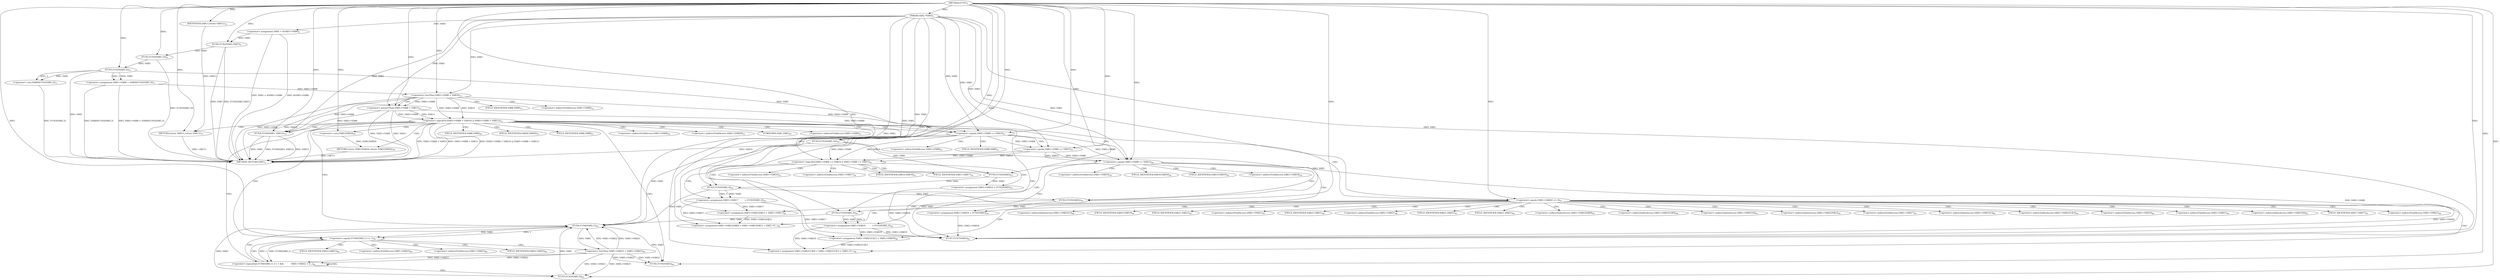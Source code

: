 digraph "FUN1" {  
"8" [label = <(METHOD,FUN1)<SUB>1</SUB>> ]
"171" [label = <(METHOD_RETURN,VAR1)<SUB>1</SUB>> ]
"9" [label = <(PARAM,VAR2 *VAR3)<SUB>1</SUB>> ]
"12" [label = <(&lt;operator&gt;.assignment,VAR5 = &amp;VAR3-&gt;VAR6)<SUB>4</SUB>> ]
"18" [label = <(FUN2,FUN2(VAR5,VAR7))<SUB>6</SUB>> ]
"21" [label = <(FUN3,FUN3(VAR5,10))<SUB>8</SUB>> ]
"24" [label = <(&lt;operator&gt;.assignment,VAR3-&gt;VAR8 = (VAR9)FUN3(VAR5,3))<SUB>11</SUB>> ]
"51" [label = <(FUN3,FUN3(VAR5,16))<SUB>19</SUB>> ]
"163" [label = <(FUN5,FUN5(VAR5))<SUB>64</SUB>> ]
"165" [label = <(FUN7,FUN7(VAR3))<SUB>65</SUB>> ]
"167" [label = <(RETURN,return (VAR1)VAR24;,return (VAR1)VAR24;)<SUB>67</SUB>> ]
"34" [label = <(&lt;operator&gt;.logicalOr,(VAR3-&gt;VAR8 &lt; VAR10) || (VAR3-&gt;VAR8 &gt; VAR11))<SUB>12</SUB>> ]
"55" [label = <(&lt;operator&gt;.logicalOr,VAR3-&gt;VAR8 == VAR14 || VAR3-&gt;VAR8 == VAR15)<SUB>21</SUB>> ]
"81" [label = <(&lt;operator&gt;.equals,VAR3-&gt;VAR8 == VAR15)<SUB>26</SUB>> ]
"101" [label = <(&lt;operator&gt;.equals,VAR3-&gt;VAR20 == 0)<SUB>33</SUB>> ]
"146" [label = <(&lt;operator&gt;.logicalAnd,FUN6(VAR5,1) == 1 &amp;&amp;
           VAR5-&gt;VAR22 &lt; V...)<SUB>59</SUB>> ]
"168" [label = <(&lt;operator&gt;.cast,(VAR1)VAR24)<SUB>67</SUB>> ]
"28" [label = <(&lt;operator&gt;.cast,(VAR9)FUN3(VAR5,3))<SUB>11</SUB>> ]
"46" [label = <(FUN4,FUN4(VAR3, VAR12))<SUB>14</SUB>> ]
"49" [label = <(RETURN,return VAR13;,return VAR13;)<SUB>15</SUB>> ]
"67" [label = <(&lt;operator&gt;.assignment,VAR3-&gt;VAR16 = FUN5(VAR5))<SUB>23</SUB>> ]
"73" [label = <(&lt;operator&gt;.assignment,VAR3-&gt;VAR17          = FUN3(VAR5,3))<SUB>24</SUB>> ]
"87" [label = <(&lt;operator&gt;.assignment,VAR3-&gt;VAR18 = FUN5(VAR5))<SUB>28</SUB>> ]
"93" [label = <(&lt;operator&gt;.assignment,VAR3-&gt;VAR19          = FUN3(VAR5,3))<SUB>29</SUB>> ]
"107" [label = <(&lt;operator&gt;.assignment,VAR3-&gt;VAR21[0][0] = VAR3-&gt;VAR21[0][1] = VAR3-&gt;V...)<SUB>45</SUB>> ]
"126" [label = <(&lt;operator&gt;.assignment,VAR3-&gt;VAR21[1][0] = VAR3-&gt;VAR21[1][1] = VAR3-&gt;V...)<SUB>46</SUB>> ]
"160" [label = <(FUN3,FUN3(VAR5,9))<SUB>62</SUB>> ]
"30" [label = <(FUN3,FUN3(VAR5,3))<SUB>11</SUB>> ]
"35" [label = <(&lt;operator&gt;.lessThan,VAR3-&gt;VAR8 &lt; VAR10)<SUB>12</SUB>> ]
"40" [label = <(&lt;operator&gt;.greaterThan,VAR3-&gt;VAR8 &gt; VAR11)<SUB>12</SUB>> ]
"50" [label = <(IDENTIFIER,VAR13,return VAR13;)<SUB>15</SUB>> ]
"56" [label = <(&lt;operator&gt;.equals,VAR3-&gt;VAR8 == VAR14)<SUB>21</SUB>> ]
"61" [label = <(&lt;operator&gt;.equals,VAR3-&gt;VAR8 == VAR15)<SUB>21</SUB>> ]
"147" [label = <(&lt;operator&gt;.equals,FUN6(VAR5,1) == 1)<SUB>59</SUB>> ]
"152" [label = <(&lt;operator&gt;.lessThan,VAR5-&gt;VAR22 &lt; VAR5-&gt;VAR23)<SUB>60</SUB>> ]
"71" [label = <(FUN5,FUN5(VAR5))<SUB>23</SUB>> ]
"77" [label = <(FUN3,FUN3(VAR5,3))<SUB>24</SUB>> ]
"91" [label = <(FUN5,FUN5(VAR5))<SUB>28</SUB>> ]
"97" [label = <(FUN3,FUN3(VAR5,3))<SUB>29</SUB>> ]
"115" [label = <(&lt;operator&gt;.assignment,VAR3-&gt;VAR21[0][1] = VAR3-&gt;VAR17)<SUB>45</SUB>> ]
"134" [label = <(&lt;operator&gt;.assignment,VAR3-&gt;VAR21[1][1] = VAR3-&gt;VAR19)<SUB>46</SUB>> ]
"148" [label = <(FUN6,FUN6(VAR5,1))<SUB>59</SUB>> ]
"82" [label = <(&lt;operator&gt;.indirectFieldAccess,VAR3-&gt;VAR8)<SUB>26</SUB>> ]
"102" [label = <(&lt;operator&gt;.indirectFieldAccess,VAR3-&gt;VAR20)<SUB>33</SUB>> ]
"169" [label = <(UNKNOWN,VAR1,VAR1)<SUB>67</SUB>> ]
"41" [label = <(&lt;operator&gt;.indirectFieldAccess,VAR3-&gt;VAR8)<SUB>12</SUB>> ]
"57" [label = <(&lt;operator&gt;.indirectFieldAccess,VAR3-&gt;VAR8)<SUB>21</SUB>> ]
"62" [label = <(&lt;operator&gt;.indirectFieldAccess,VAR3-&gt;VAR8)<SUB>21</SUB>> ]
"68" [label = <(&lt;operator&gt;.indirectFieldAccess,VAR3-&gt;VAR16)<SUB>23</SUB>> ]
"74" [label = <(&lt;operator&gt;.indirectFieldAccess,VAR3-&gt;VAR17)<SUB>24</SUB>> ]
"84" [label = <(FIELD_IDENTIFIER,VAR8,VAR8)<SUB>26</SUB>> ]
"88" [label = <(&lt;operator&gt;.indirectFieldAccess,VAR3-&gt;VAR18)<SUB>28</SUB>> ]
"94" [label = <(&lt;operator&gt;.indirectFieldAccess,VAR3-&gt;VAR19)<SUB>29</SUB>> ]
"104" [label = <(FIELD_IDENTIFIER,VAR20,VAR20)<SUB>33</SUB>> ]
"108" [label = <(&lt;operator&gt;.indirectIndexAccess,VAR3-&gt;VAR21[0][0])<SUB>45</SUB>> ]
"127" [label = <(&lt;operator&gt;.indirectIndexAccess,VAR3-&gt;VAR21[1][0])<SUB>46</SUB>> ]
"153" [label = <(&lt;operator&gt;.indirectFieldAccess,VAR5-&gt;VAR22)<SUB>60</SUB>> ]
"156" [label = <(&lt;operator&gt;.indirectFieldAccess,VAR5-&gt;VAR23)<SUB>60</SUB>> ]
"43" [label = <(FIELD_IDENTIFIER,VAR8,VAR8)<SUB>12</SUB>> ]
"59" [label = <(FIELD_IDENTIFIER,VAR8,VAR8)<SUB>21</SUB>> ]
"64" [label = <(FIELD_IDENTIFIER,VAR8,VAR8)<SUB>21</SUB>> ]
"70" [label = <(FIELD_IDENTIFIER,VAR16,VAR16)<SUB>23</SUB>> ]
"76" [label = <(FIELD_IDENTIFIER,VAR17,VAR17)<SUB>24</SUB>> ]
"90" [label = <(FIELD_IDENTIFIER,VAR18,VAR18)<SUB>28</SUB>> ]
"96" [label = <(FIELD_IDENTIFIER,VAR19,VAR19)<SUB>29</SUB>> ]
"109" [label = <(&lt;operator&gt;.indirectIndexAccess,VAR3-&gt;VAR21[0])<SUB>45</SUB>> ]
"116" [label = <(&lt;operator&gt;.indirectIndexAccess,VAR3-&gt;VAR21[0][1])<SUB>45</SUB>> ]
"123" [label = <(&lt;operator&gt;.indirectFieldAccess,VAR3-&gt;VAR17)<SUB>45</SUB>> ]
"128" [label = <(&lt;operator&gt;.indirectIndexAccess,VAR3-&gt;VAR21[1])<SUB>46</SUB>> ]
"135" [label = <(&lt;operator&gt;.indirectIndexAccess,VAR3-&gt;VAR21[1][1])<SUB>46</SUB>> ]
"142" [label = <(&lt;operator&gt;.indirectFieldAccess,VAR3-&gt;VAR19)<SUB>46</SUB>> ]
"155" [label = <(FIELD_IDENTIFIER,VAR22,VAR22)<SUB>60</SUB>> ]
"158" [label = <(FIELD_IDENTIFIER,VAR23,VAR23)<SUB>60</SUB>> ]
"110" [label = <(&lt;operator&gt;.indirectFieldAccess,VAR3-&gt;VAR21)<SUB>45</SUB>> ]
"117" [label = <(&lt;operator&gt;.indirectIndexAccess,VAR3-&gt;VAR21[0])<SUB>45</SUB>> ]
"125" [label = <(FIELD_IDENTIFIER,VAR17,VAR17)<SUB>45</SUB>> ]
"129" [label = <(&lt;operator&gt;.indirectFieldAccess,VAR3-&gt;VAR21)<SUB>46</SUB>> ]
"136" [label = <(&lt;operator&gt;.indirectIndexAccess,VAR3-&gt;VAR21[1])<SUB>46</SUB>> ]
"144" [label = <(FIELD_IDENTIFIER,VAR19,VAR19)<SUB>46</SUB>> ]
"112" [label = <(FIELD_IDENTIFIER,VAR21,VAR21)<SUB>45</SUB>> ]
"118" [label = <(&lt;operator&gt;.indirectFieldAccess,VAR3-&gt;VAR21)<SUB>45</SUB>> ]
"131" [label = <(FIELD_IDENTIFIER,VAR21,VAR21)<SUB>46</SUB>> ]
"137" [label = <(&lt;operator&gt;.indirectFieldAccess,VAR3-&gt;VAR21)<SUB>46</SUB>> ]
"120" [label = <(FIELD_IDENTIFIER,VAR21,VAR21)<SUB>45</SUB>> ]
"139" [label = <(FIELD_IDENTIFIER,VAR21,VAR21)<SUB>46</SUB>> ]
  "167" -> "171"  [ label = "DDG: &lt;RET&gt;"] 
  "49" -> "171"  [ label = "DDG: &lt;RET&gt;"] 
  "12" -> "171"  [ label = "DDG: &amp;VAR3-&gt;VAR6"] 
  "12" -> "171"  [ label = "DDG: VAR5 = &amp;VAR3-&gt;VAR6"] 
  "18" -> "171"  [ label = "DDG: FUN2(VAR5,VAR7)"] 
  "21" -> "171"  [ label = "DDG: FUN3(VAR5,10)"] 
  "30" -> "171"  [ label = "DDG: VAR5"] 
  "28" -> "171"  [ label = "DDG: FUN3(VAR5,3)"] 
  "24" -> "171"  [ label = "DDG: (VAR9)FUN3(VAR5,3)"] 
  "24" -> "171"  [ label = "DDG: VAR3-&gt;VAR8 = (VAR9)FUN3(VAR5,3)"] 
  "35" -> "171"  [ label = "DDG: VAR3-&gt;VAR8"] 
  "34" -> "171"  [ label = "DDG: VAR3-&gt;VAR8 &lt; VAR10"] 
  "40" -> "171"  [ label = "DDG: VAR3-&gt;VAR8"] 
  "34" -> "171"  [ label = "DDG: VAR3-&gt;VAR8 &gt; VAR11"] 
  "34" -> "171"  [ label = "DDG: (VAR3-&gt;VAR8 &lt; VAR10) || (VAR3-&gt;VAR8 &gt; VAR11)"] 
  "46" -> "171"  [ label = "DDG: VAR3"] 
  "46" -> "171"  [ label = "DDG: FUN4(VAR3, VAR12)"] 
  "56" -> "171"  [ label = "DDG: VAR14"] 
  "40" -> "171"  [ label = "DDG: VAR11"] 
  "18" -> "171"  [ label = "DDG: VAR7"] 
  "46" -> "171"  [ label = "DDG: VAR12"] 
  "35" -> "171"  [ label = "DDG: VAR10"] 
  "8" -> "9"  [ label = "DDG: "] 
  "9" -> "12"  [ label = "DDG: VAR3"] 
  "30" -> "24"  [ label = "DDG: VAR5"] 
  "30" -> "24"  [ label = "DDG: 3"] 
  "168" -> "167"  [ label = "DDG: (VAR1)VAR24"] 
  "12" -> "18"  [ label = "DDG: VAR5"] 
  "8" -> "18"  [ label = "DDG: "] 
  "18" -> "21"  [ label = "DDG: VAR5"] 
  "8" -> "21"  [ label = "DDG: "] 
  "30" -> "51"  [ label = "DDG: VAR5"] 
  "8" -> "51"  [ label = "DDG: "] 
  "148" -> "163"  [ label = "DDG: VAR5"] 
  "152" -> "163"  [ label = "DDG: VAR5-&gt;VAR22"] 
  "152" -> "163"  [ label = "DDG: VAR5-&gt;VAR23"] 
  "8" -> "163"  [ label = "DDG: "] 
  "9" -> "165"  [ label = "DDG: VAR3"] 
  "67" -> "165"  [ label = "DDG: VAR3-&gt;VAR16"] 
  "73" -> "165"  [ label = "DDG: VAR3-&gt;VAR17"] 
  "81" -> "165"  [ label = "DDG: VAR3-&gt;VAR8"] 
  "87" -> "165"  [ label = "DDG: VAR3-&gt;VAR18"] 
  "93" -> "165"  [ label = "DDG: VAR3-&gt;VAR19"] 
  "101" -> "165"  [ label = "DDG: VAR3-&gt;VAR20"] 
  "8" -> "165"  [ label = "DDG: "] 
  "8" -> "168"  [ label = "DDG: "] 
  "30" -> "28"  [ label = "DDG: VAR5"] 
  "30" -> "28"  [ label = "DDG: 3"] 
  "35" -> "34"  [ label = "DDG: VAR3-&gt;VAR8"] 
  "35" -> "34"  [ label = "DDG: VAR10"] 
  "40" -> "34"  [ label = "DDG: VAR3-&gt;VAR8"] 
  "40" -> "34"  [ label = "DDG: VAR11"] 
  "50" -> "49"  [ label = "DDG: VAR13"] 
  "8" -> "49"  [ label = "DDG: "] 
  "56" -> "55"  [ label = "DDG: VAR3-&gt;VAR8"] 
  "56" -> "55"  [ label = "DDG: VAR14"] 
  "61" -> "55"  [ label = "DDG: VAR3-&gt;VAR8"] 
  "61" -> "55"  [ label = "DDG: VAR15"] 
  "71" -> "67"  [ label = "DDG: VAR5"] 
  "77" -> "73"  [ label = "DDG: VAR5"] 
  "77" -> "73"  [ label = "DDG: 3"] 
  "9" -> "81"  [ label = "DDG: VAR3"] 
  "56" -> "81"  [ label = "DDG: VAR3-&gt;VAR8"] 
  "61" -> "81"  [ label = "DDG: VAR3-&gt;VAR8"] 
  "61" -> "81"  [ label = "DDG: VAR15"] 
  "8" -> "81"  [ label = "DDG: "] 
  "91" -> "87"  [ label = "DDG: VAR5"] 
  "97" -> "93"  [ label = "DDG: VAR5"] 
  "97" -> "93"  [ label = "DDG: 3"] 
  "9" -> "101"  [ label = "DDG: VAR3"] 
  "8" -> "101"  [ label = "DDG: "] 
  "115" -> "107"  [ label = "DDG: VAR3-&gt;VAR21[0][1]"] 
  "9" -> "107"  [ label = "DDG: VAR3"] 
  "73" -> "107"  [ label = "DDG: VAR3-&gt;VAR17"] 
  "134" -> "126"  [ label = "DDG: VAR3-&gt;VAR21[1][1]"] 
  "9" -> "126"  [ label = "DDG: VAR3"] 
  "93" -> "126"  [ label = "DDG: VAR3-&gt;VAR19"] 
  "147" -> "146"  [ label = "DDG: FUN6(VAR5,1)"] 
  "147" -> "146"  [ label = "DDG: 1"] 
  "152" -> "146"  [ label = "DDG: VAR5-&gt;VAR22"] 
  "152" -> "146"  [ label = "DDG: VAR5-&gt;VAR23"] 
  "21" -> "30"  [ label = "DDG: VAR5"] 
  "8" -> "30"  [ label = "DDG: "] 
  "9" -> "35"  [ label = "DDG: VAR3"] 
  "24" -> "35"  [ label = "DDG: VAR3-&gt;VAR8"] 
  "8" -> "35"  [ label = "DDG: "] 
  "9" -> "40"  [ label = "DDG: VAR3"] 
  "35" -> "40"  [ label = "DDG: VAR3-&gt;VAR8"] 
  "8" -> "40"  [ label = "DDG: "] 
  "9" -> "46"  [ label = "DDG: VAR3"] 
  "35" -> "46"  [ label = "DDG: VAR3-&gt;VAR8"] 
  "40" -> "46"  [ label = "DDG: VAR3-&gt;VAR8"] 
  "8" -> "46"  [ label = "DDG: "] 
  "8" -> "50"  [ label = "DDG: "] 
  "9" -> "56"  [ label = "DDG: VAR3"] 
  "35" -> "56"  [ label = "DDG: VAR3-&gt;VAR8"] 
  "40" -> "56"  [ label = "DDG: VAR3-&gt;VAR8"] 
  "8" -> "56"  [ label = "DDG: "] 
  "9" -> "61"  [ label = "DDG: VAR3"] 
  "56" -> "61"  [ label = "DDG: VAR3-&gt;VAR8"] 
  "8" -> "61"  [ label = "DDG: "] 
  "148" -> "147"  [ label = "DDG: VAR5"] 
  "148" -> "147"  [ label = "DDG: 1"] 
  "8" -> "147"  [ label = "DDG: "] 
  "148" -> "152"  [ label = "DDG: VAR5"] 
  "148" -> "160"  [ label = "DDG: VAR5"] 
  "152" -> "160"  [ label = "DDG: VAR5-&gt;VAR22"] 
  "152" -> "160"  [ label = "DDG: VAR5-&gt;VAR23"] 
  "8" -> "160"  [ label = "DDG: "] 
  "51" -> "71"  [ label = "DDG: VAR5"] 
  "8" -> "71"  [ label = "DDG: "] 
  "71" -> "77"  [ label = "DDG: VAR5"] 
  "8" -> "77"  [ label = "DDG: "] 
  "51" -> "91"  [ label = "DDG: VAR5"] 
  "77" -> "91"  [ label = "DDG: VAR5"] 
  "8" -> "91"  [ label = "DDG: "] 
  "91" -> "97"  [ label = "DDG: VAR5"] 
  "8" -> "97"  [ label = "DDG: "] 
  "9" -> "115"  [ label = "DDG: VAR3"] 
  "73" -> "115"  [ label = "DDG: VAR3-&gt;VAR17"] 
  "9" -> "134"  [ label = "DDG: VAR3"] 
  "93" -> "134"  [ label = "DDG: VAR3-&gt;VAR19"] 
  "51" -> "148"  [ label = "DDG: VAR5"] 
  "77" -> "148"  [ label = "DDG: VAR5"] 
  "97" -> "148"  [ label = "DDG: VAR5"] 
  "152" -> "148"  [ label = "DDG: VAR5-&gt;VAR22"] 
  "152" -> "148"  [ label = "DDG: VAR5-&gt;VAR23"] 
  "160" -> "148"  [ label = "DDG: VAR5"] 
  "8" -> "148"  [ label = "DDG: "] 
  "34" -> "167"  [ label = "CDG: "] 
  "34" -> "51"  [ label = "CDG: "] 
  "34" -> "57"  [ label = "CDG: "] 
  "34" -> "146"  [ label = "CDG: "] 
  "34" -> "81"  [ label = "CDG: "] 
  "34" -> "169"  [ label = "CDG: "] 
  "34" -> "84"  [ label = "CDG: "] 
  "34" -> "163"  [ label = "CDG: "] 
  "34" -> "102"  [ label = "CDG: "] 
  "34" -> "56"  [ label = "CDG: "] 
  "34" -> "104"  [ label = "CDG: "] 
  "34" -> "168"  [ label = "CDG: "] 
  "34" -> "59"  [ label = "CDG: "] 
  "34" -> "101"  [ label = "CDG: "] 
  "34" -> "148"  [ label = "CDG: "] 
  "34" -> "49"  [ label = "CDG: "] 
  "34" -> "46"  [ label = "CDG: "] 
  "34" -> "82"  [ label = "CDG: "] 
  "34" -> "165"  [ label = "CDG: "] 
  "34" -> "147"  [ label = "CDG: "] 
  "34" -> "55"  [ label = "CDG: "] 
  "55" -> "68"  [ label = "CDG: "] 
  "55" -> "73"  [ label = "CDG: "] 
  "55" -> "77"  [ label = "CDG: "] 
  "55" -> "67"  [ label = "CDG: "] 
  "55" -> "74"  [ label = "CDG: "] 
  "55" -> "76"  [ label = "CDG: "] 
  "55" -> "70"  [ label = "CDG: "] 
  "55" -> "71"  [ label = "CDG: "] 
  "81" -> "94"  [ label = "CDG: "] 
  "81" -> "96"  [ label = "CDG: "] 
  "81" -> "87"  [ label = "CDG: "] 
  "81" -> "97"  [ label = "CDG: "] 
  "81" -> "91"  [ label = "CDG: "] 
  "81" -> "93"  [ label = "CDG: "] 
  "81" -> "90"  [ label = "CDG: "] 
  "81" -> "88"  [ label = "CDG: "] 
  "101" -> "107"  [ label = "CDG: "] 
  "101" -> "115"  [ label = "CDG: "] 
  "101" -> "120"  [ label = "CDG: "] 
  "101" -> "136"  [ label = "CDG: "] 
  "101" -> "128"  [ label = "CDG: "] 
  "101" -> "131"  [ label = "CDG: "] 
  "101" -> "144"  [ label = "CDG: "] 
  "101" -> "112"  [ label = "CDG: "] 
  "101" -> "129"  [ label = "CDG: "] 
  "101" -> "134"  [ label = "CDG: "] 
  "101" -> "137"  [ label = "CDG: "] 
  "101" -> "118"  [ label = "CDG: "] 
  "101" -> "127"  [ label = "CDG: "] 
  "101" -> "139"  [ label = "CDG: "] 
  "101" -> "108"  [ label = "CDG: "] 
  "101" -> "116"  [ label = "CDG: "] 
  "101" -> "142"  [ label = "CDG: "] 
  "101" -> "123"  [ label = "CDG: "] 
  "101" -> "126"  [ label = "CDG: "] 
  "101" -> "135"  [ label = "CDG: "] 
  "101" -> "110"  [ label = "CDG: "] 
  "101" -> "117"  [ label = "CDG: "] 
  "101" -> "125"  [ label = "CDG: "] 
  "101" -> "109"  [ label = "CDG: "] 
  "146" -> "146"  [ label = "CDG: "] 
  "146" -> "148"  [ label = "CDG: "] 
  "146" -> "160"  [ label = "CDG: "] 
  "146" -> "147"  [ label = "CDG: "] 
  "35" -> "40"  [ label = "CDG: "] 
  "35" -> "43"  [ label = "CDG: "] 
  "35" -> "41"  [ label = "CDG: "] 
  "56" -> "64"  [ label = "CDG: "] 
  "56" -> "61"  [ label = "CDG: "] 
  "56" -> "62"  [ label = "CDG: "] 
  "147" -> "153"  [ label = "CDG: "] 
  "147" -> "152"  [ label = "CDG: "] 
  "147" -> "155"  [ label = "CDG: "] 
  "147" -> "158"  [ label = "CDG: "] 
  "147" -> "156"  [ label = "CDG: "] 
}
